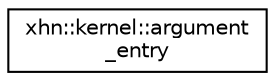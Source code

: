 digraph "Graphical Class Hierarchy"
{
  edge [fontname="Helvetica",fontsize="10",labelfontname="Helvetica",labelfontsize="10"];
  node [fontname="Helvetica",fontsize="10",shape=record];
  rankdir="LR";
  Node1 [label="xhn::kernel::argument\l_entry",height=0.2,width=0.4,color="black", fillcolor="white", style="filled",URL="$structxhn_1_1kernel_1_1argument__entry.html"];
}
